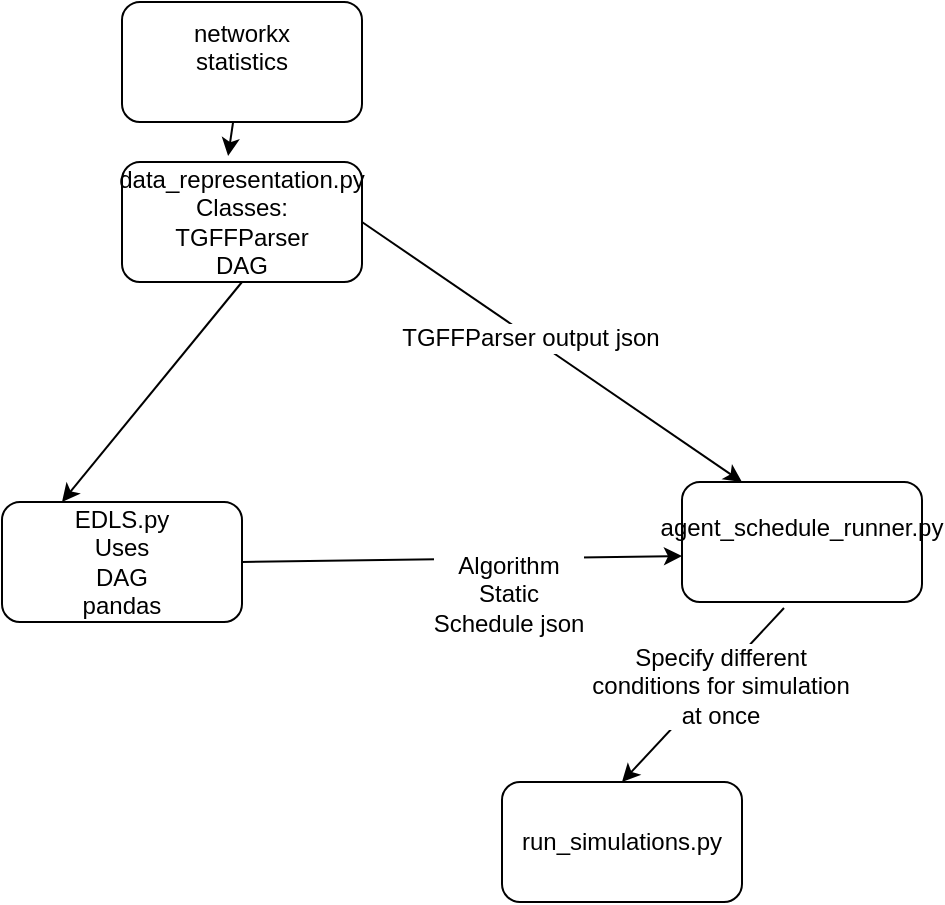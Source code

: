 <mxfile version="12.0.2" type="device" pages="1"><diagram id="BlATYjXn6vVdCFH8vVhr" name="Page-1"><mxGraphModel dx="1216" dy="669" grid="1" gridSize="10" guides="1" tooltips="1" connect="1" arrows="1" fold="1" page="1" pageScale="1" pageWidth="850" pageHeight="1100" math="0" shadow="0"><root><mxCell id="0"/><mxCell id="1" parent="0"/><mxCell id="bE077GcQTOqDq_WvT-1v-2" value="&lt;div&gt;data_representation.py&lt;/div&gt;&lt;div&gt;Classes:&lt;br&gt;&lt;/div&gt;&lt;div&gt;TGFFParser&lt;/div&gt;&lt;div&gt;DAG&lt;br&gt;&lt;/div&gt;" style="rounded=1;whiteSpace=wrap;html=1;" vertex="1" parent="1"><mxGeometry x="250" y="80" width="120" height="60" as="geometry"/></mxCell><mxCell id="bE077GcQTOqDq_WvT-1v-3" value="&lt;div&gt;networkx&lt;/div&gt;&lt;div&gt;statistics&lt;/div&gt;&lt;div&gt;&lt;br&gt;&lt;/div&gt;" style="rounded=1;whiteSpace=wrap;html=1;" vertex="1" parent="1"><mxGeometry x="250" width="120" height="60" as="geometry"/></mxCell><mxCell id="bE077GcQTOqDq_WvT-1v-4" value="" style="endArrow=classic;html=1;entryX=0.442;entryY=-0.05;entryDx=0;entryDy=0;entryPerimeter=0;" edge="1" parent="1" source="bE077GcQTOqDq_WvT-1v-3" target="bE077GcQTOqDq_WvT-1v-2"><mxGeometry width="50" height="50" relative="1" as="geometry"><mxPoint x="250" y="210" as="sourcePoint"/><mxPoint x="300" y="160" as="targetPoint"/></mxGeometry></mxCell><mxCell id="bE077GcQTOqDq_WvT-1v-5" value="&lt;div&gt;EDLS.py&lt;/div&gt;&lt;div&gt;Uses&lt;/div&gt;&lt;div&gt;DAG&lt;/div&gt;&lt;div&gt;pandas&lt;br&gt;&lt;/div&gt;" style="rounded=1;whiteSpace=wrap;html=1;" vertex="1" parent="1"><mxGeometry x="190" y="250" width="120" height="60" as="geometry"/></mxCell><mxCell id="bE077GcQTOqDq_WvT-1v-6" value="" style="endArrow=classic;html=1;exitX=0.5;exitY=1;exitDx=0;exitDy=0;entryX=0.25;entryY=0;entryDx=0;entryDy=0;" edge="1" parent="1" source="bE077GcQTOqDq_WvT-1v-2" target="bE077GcQTOqDq_WvT-1v-5"><mxGeometry width="50" height="50" relative="1" as="geometry"><mxPoint x="250" y="310" as="sourcePoint"/><mxPoint x="300" y="260" as="targetPoint"/></mxGeometry></mxCell><mxCell id="bE077GcQTOqDq_WvT-1v-7" value="&lt;div&gt;agent_schedule_runner.py&lt;/div&gt;&lt;div&gt;&lt;br&gt;&lt;/div&gt;" style="rounded=1;whiteSpace=wrap;html=1;" vertex="1" parent="1"><mxGeometry x="530" y="240" width="120" height="60" as="geometry"/></mxCell><mxCell id="bE077GcQTOqDq_WvT-1v-8" value="" style="endArrow=classic;html=1;exitX=1;exitY=0.5;exitDx=0;exitDy=0;entryX=0.25;entryY=0;entryDx=0;entryDy=0;" edge="1" parent="1" source="bE077GcQTOqDq_WvT-1v-2" target="bE077GcQTOqDq_WvT-1v-7"><mxGeometry width="50" height="50" relative="1" as="geometry"><mxPoint x="250" y="310" as="sourcePoint"/><mxPoint x="300" y="260" as="targetPoint"/></mxGeometry></mxCell><mxCell id="bE077GcQTOqDq_WvT-1v-10" value="&lt;div&gt;TGFFParser output json&lt;/div&gt;" style="text;html=1;resizable=0;points=[];align=center;verticalAlign=middle;labelBackgroundColor=#ffffff;" vertex="1" connectable="0" parent="bE077GcQTOqDq_WvT-1v-8"><mxGeometry x="-0.115" relative="1" as="geometry"><mxPoint as="offset"/></mxGeometry></mxCell><mxCell id="bE077GcQTOqDq_WvT-1v-9" value="" style="endArrow=classic;html=1;exitX=1;exitY=0.5;exitDx=0;exitDy=0;entryX=0;entryY=0.617;entryDx=0;entryDy=0;entryPerimeter=0;" edge="1" parent="1" source="bE077GcQTOqDq_WvT-1v-5" target="bE077GcQTOqDq_WvT-1v-7"><mxGeometry width="50" height="50" relative="1" as="geometry"><mxPoint x="250" y="310" as="sourcePoint"/><mxPoint x="300" y="260" as="targetPoint"/></mxGeometry></mxCell><mxCell id="bE077GcQTOqDq_WvT-1v-11" value="&lt;div&gt;Algorithm&lt;/div&gt;&lt;div&gt;Static &lt;br&gt;&lt;/div&gt;&lt;div&gt;Schedule json&lt;/div&gt;" style="text;html=1;resizable=0;points=[];align=center;verticalAlign=middle;labelBackgroundColor=#ffffff;" vertex="1" connectable="0" parent="bE077GcQTOqDq_WvT-1v-9"><mxGeometry x="0.412" y="1" relative="1" as="geometry"><mxPoint x="-23" y="18.5" as="offset"/></mxGeometry></mxCell><mxCell id="bE077GcQTOqDq_WvT-1v-12" value="run_simulations.py" style="rounded=1;whiteSpace=wrap;html=1;" vertex="1" parent="1"><mxGeometry x="440" y="390" width="120" height="60" as="geometry"/></mxCell><mxCell id="bE077GcQTOqDq_WvT-1v-14" value="" style="endArrow=classic;html=1;exitX=0.425;exitY=1.05;exitDx=0;exitDy=0;exitPerimeter=0;entryX=0.5;entryY=0;entryDx=0;entryDy=0;" edge="1" parent="1" source="bE077GcQTOqDq_WvT-1v-7" target="bE077GcQTOqDq_WvT-1v-12"><mxGeometry width="50" height="50" relative="1" as="geometry"><mxPoint x="190" y="520" as="sourcePoint"/><mxPoint x="240" y="470" as="targetPoint"/></mxGeometry></mxCell><mxCell id="bE077GcQTOqDq_WvT-1v-15" value="&lt;div&gt;Specify different&lt;/div&gt;&lt;div&gt;conditions for simulation&lt;/div&gt;&lt;div&gt;at once&lt;br&gt;&lt;/div&gt;" style="text;html=1;resizable=0;points=[];align=center;verticalAlign=middle;labelBackgroundColor=#ffffff;" vertex="1" connectable="0" parent="bE077GcQTOqDq_WvT-1v-14"><mxGeometry x="-0.153" y="3" relative="1" as="geometry"><mxPoint as="offset"/></mxGeometry></mxCell></root></mxGraphModel></diagram></mxfile>